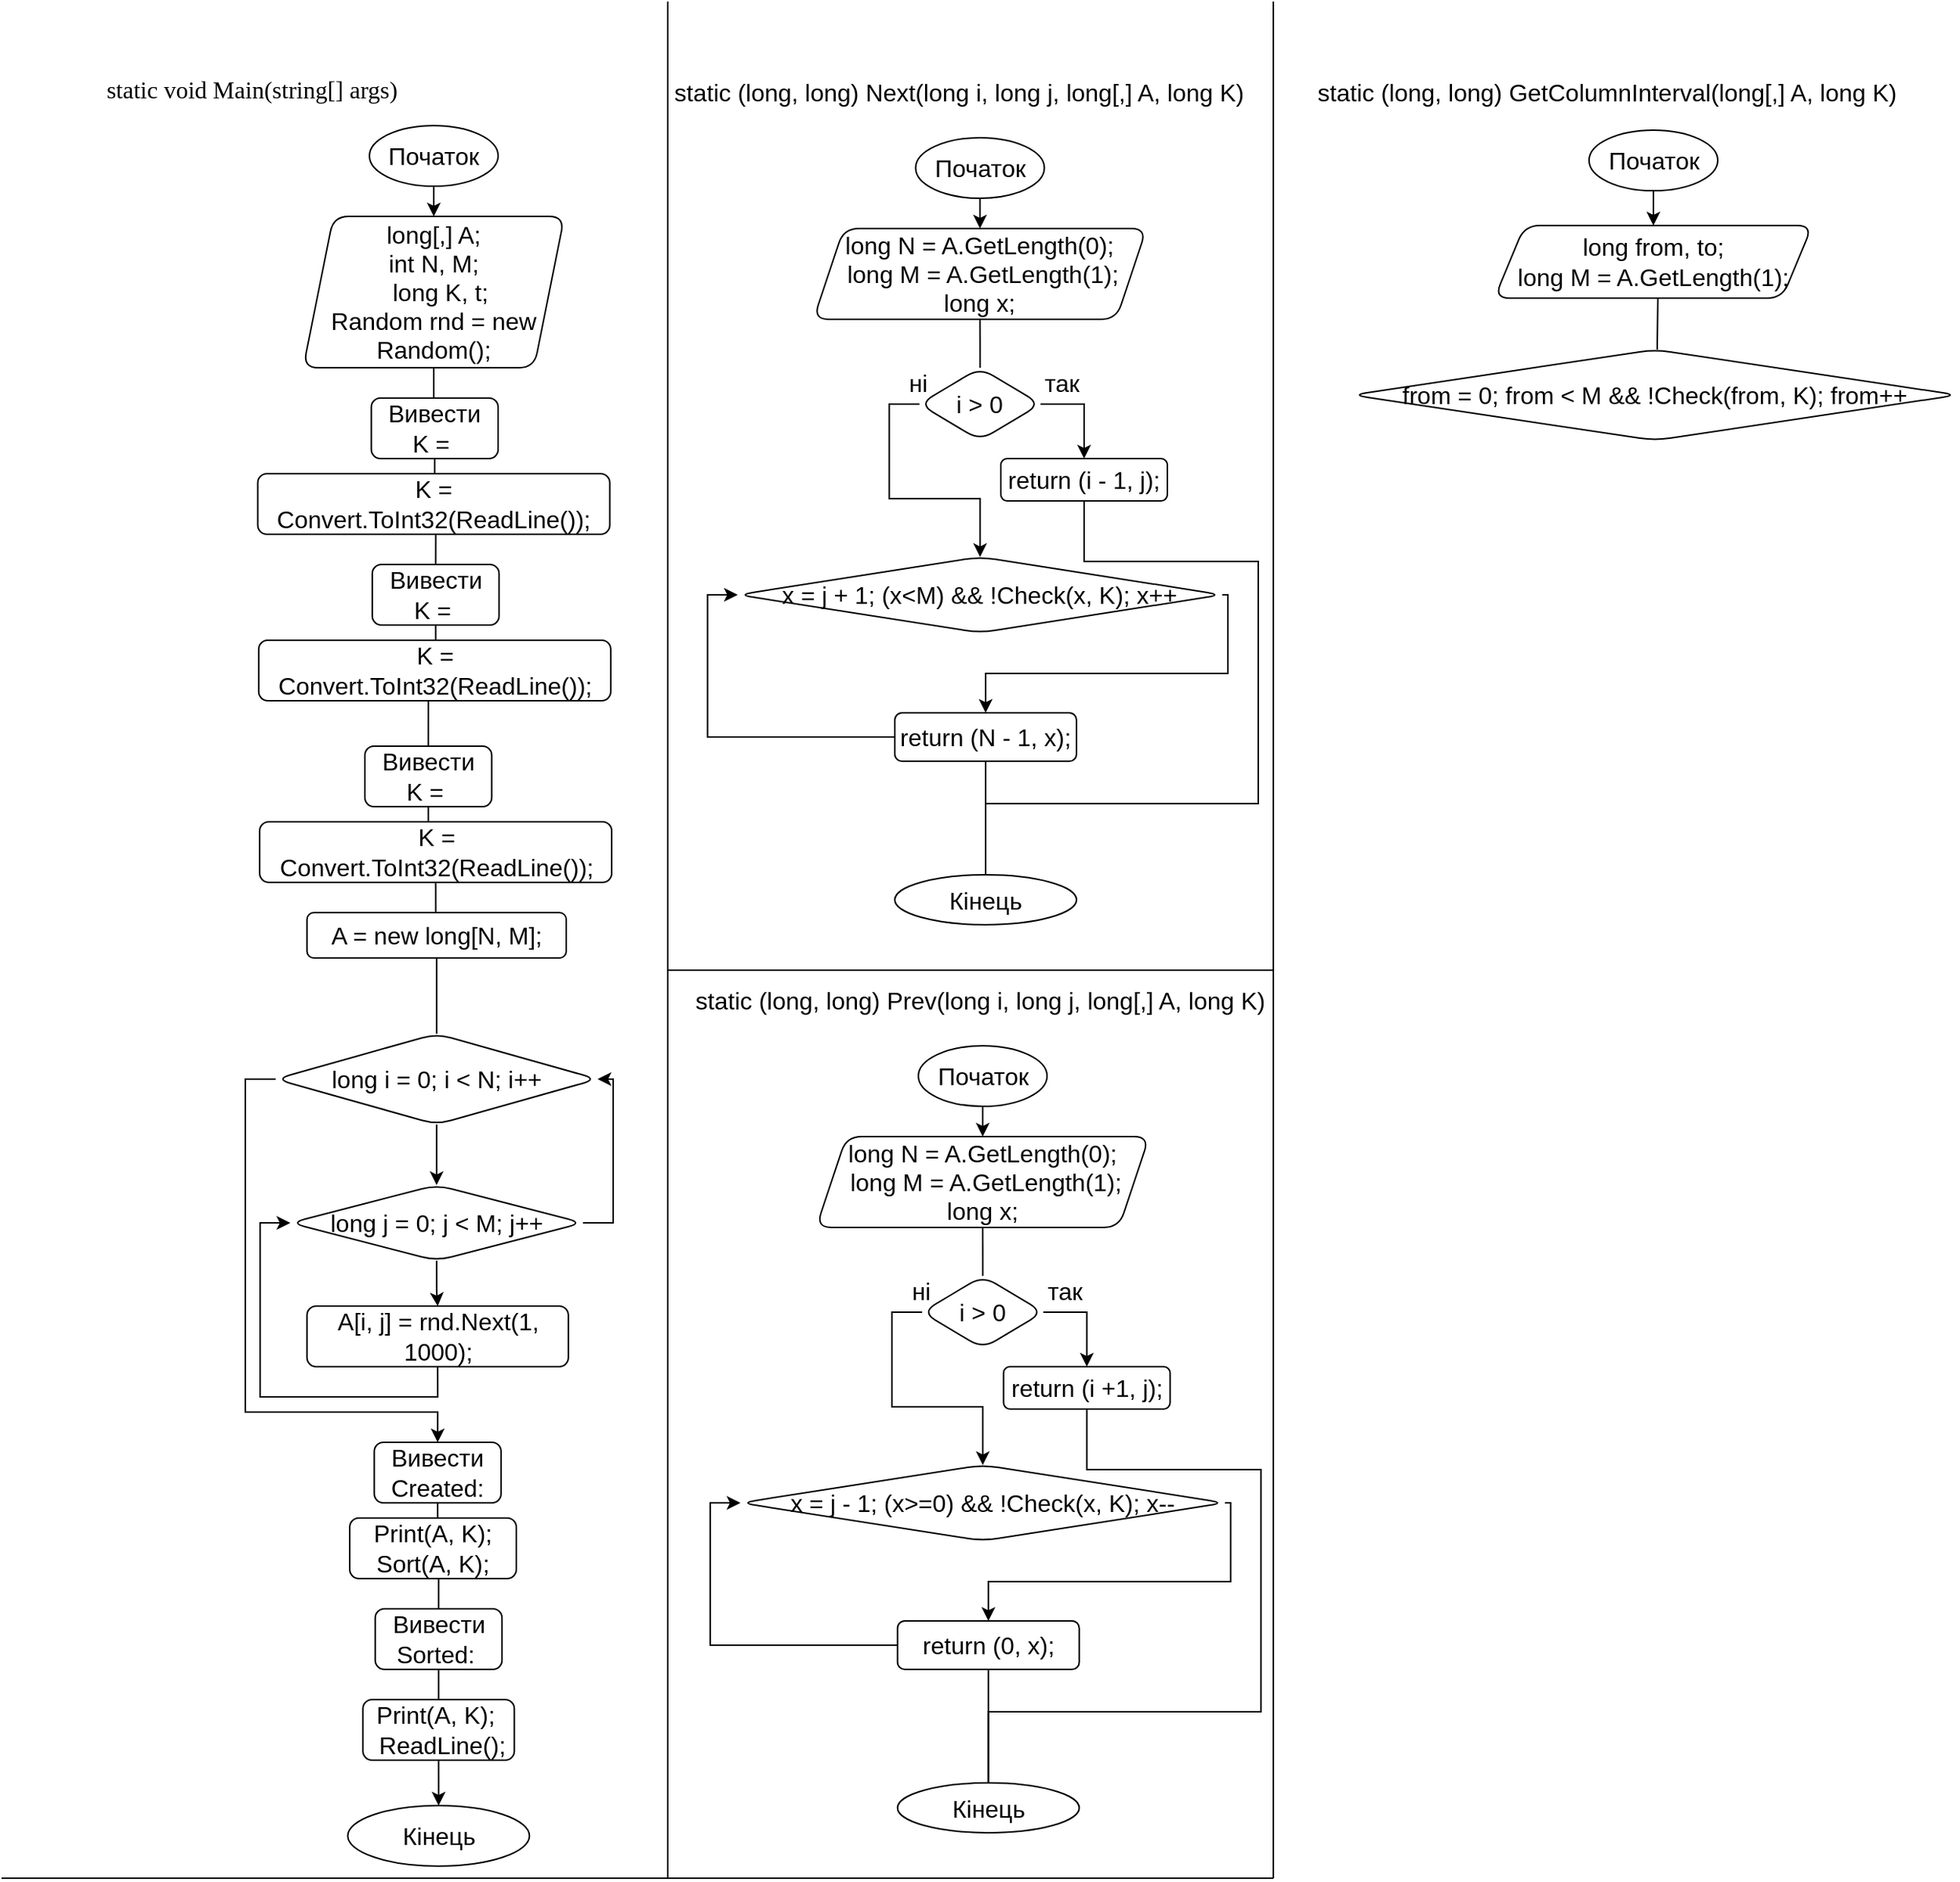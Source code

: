 <mxfile version="15.9.6" type="github">
  <diagram id="_CrB7jmD-zcUezFovFIp" name="Page-1">
    <mxGraphModel dx="500" dy="706" grid="1" gridSize="10" guides="1" tooltips="1" connect="1" arrows="1" fold="1" page="1" pageScale="1" pageWidth="827" pageHeight="1169" math="0" shadow="0">
      <root>
        <mxCell id="0" />
        <mxCell id="1" parent="0" />
        <mxCell id="nzrLz13nqQp0oSJpw0R1-1" value="&lt;span lang=&quot;EN-US&quot; style=&quot;line-height: 107% ; font-family: &amp;#34;consolas&amp;#34;&quot;&gt;&lt;font style=&quot;font-size: 16px&quot;&gt;static void Main(string[] args)&lt;/font&gt;&lt;/span&gt;" style="text;html=1;align=center;verticalAlign=middle;resizable=0;points=[];autosize=1;strokeColor=none;fillColor=none;strokeWidth=12;" vertex="1" parent="1">
          <mxGeometry x="20" y="50" width="290" height="20" as="geometry" />
        </mxCell>
        <mxCell id="nzrLz13nqQp0oSJpw0R1-3" style="edgeStyle=orthogonalEdgeStyle;rounded=0;orthogonalLoop=1;jettySize=auto;html=1;exitX=0.5;exitY=1;exitDx=0;exitDy=0;fontSize=16;" edge="1" parent="1" source="nzrLz13nqQp0oSJpw0R1-2" target="nzrLz13nqQp0oSJpw0R1-4">
          <mxGeometry relative="1" as="geometry">
            <mxPoint x="286" y="152" as="targetPoint" />
            <Array as="points">
              <mxPoint x="286" y="152" />
              <mxPoint x="286" y="152" />
            </Array>
          </mxGeometry>
        </mxCell>
        <mxCell id="nzrLz13nqQp0oSJpw0R1-2" value="Початок" style="ellipse;whiteSpace=wrap;html=1;fontSize=16;strokeWidth=1;" vertex="1" parent="1">
          <mxGeometry x="243" y="82" width="85" height="40" as="geometry" />
        </mxCell>
        <mxCell id="nzrLz13nqQp0oSJpw0R1-6" style="edgeStyle=orthogonalEdgeStyle;rounded=0;orthogonalLoop=1;jettySize=auto;html=1;exitX=0.5;exitY=1;exitDx=0;exitDy=0;fontSize=16;endArrow=none;endFill=0;" edge="1" parent="1" source="nzrLz13nqQp0oSJpw0R1-4" target="nzrLz13nqQp0oSJpw0R1-8">
          <mxGeometry relative="1" as="geometry">
            <mxPoint x="286" y="262" as="targetPoint" />
          </mxGeometry>
        </mxCell>
        <mxCell id="nzrLz13nqQp0oSJpw0R1-4" value="&lt;div&gt;long[,] A;&lt;/div&gt;&lt;div&gt;int N, M;&lt;/div&gt;&lt;div&gt;&amp;nbsp; long K, t;&lt;/div&gt;&lt;div&gt;Random rnd = new Random();&lt;br&gt;&lt;/div&gt;" style="shape=parallelogram;perimeter=parallelogramPerimeter;whiteSpace=wrap;html=1;fixedSize=1;fontSize=16;strokeWidth=1;rounded=1;" vertex="1" parent="1">
          <mxGeometry x="199.25" y="142" width="172.5" height="100" as="geometry" />
        </mxCell>
        <mxCell id="nzrLz13nqQp0oSJpw0R1-9" style="edgeStyle=orthogonalEdgeStyle;rounded=0;orthogonalLoop=1;jettySize=auto;html=1;exitX=0.5;exitY=1;exitDx=0;exitDy=0;fontSize=16;endArrow=none;endFill=0;" edge="1" parent="1" source="nzrLz13nqQp0oSJpw0R1-8" target="nzrLz13nqQp0oSJpw0R1-10">
          <mxGeometry relative="1" as="geometry">
            <mxPoint x="286" y="312" as="targetPoint" />
          </mxGeometry>
        </mxCell>
        <mxCell id="nzrLz13nqQp0oSJpw0R1-8" value="Вивести&lt;br&gt;K =&amp;nbsp;" style="rounded=1;whiteSpace=wrap;html=1;fontSize=16;strokeWidth=1;" vertex="1" parent="1">
          <mxGeometry x="244.25" y="262" width="83.75" height="40" as="geometry" />
        </mxCell>
        <mxCell id="nzrLz13nqQp0oSJpw0R1-19" style="edgeStyle=orthogonalEdgeStyle;rounded=0;orthogonalLoop=1;jettySize=auto;html=1;exitX=0.5;exitY=1;exitDx=0;exitDy=0;entryX=0.5;entryY=0;entryDx=0;entryDy=0;fontSize=16;endArrow=none;endFill=0;" edge="1" parent="1" source="nzrLz13nqQp0oSJpw0R1-10" target="nzrLz13nqQp0oSJpw0R1-12">
          <mxGeometry relative="1" as="geometry" />
        </mxCell>
        <mxCell id="nzrLz13nqQp0oSJpw0R1-10" value="K = Convert.ToInt32(ReadLine());" style="rounded=1;whiteSpace=wrap;html=1;fontSize=16;strokeWidth=1;" vertex="1" parent="1">
          <mxGeometry x="169.25" y="312" width="232.5" height="40" as="geometry" />
        </mxCell>
        <mxCell id="nzrLz13nqQp0oSJpw0R1-11" style="edgeStyle=orthogonalEdgeStyle;rounded=0;orthogonalLoop=1;jettySize=auto;html=1;exitX=0.5;exitY=1;exitDx=0;exitDy=0;fontSize=16;endArrow=none;endFill=0;" edge="1" source="nzrLz13nqQp0oSJpw0R1-12" target="nzrLz13nqQp0oSJpw0R1-13" parent="1">
          <mxGeometry relative="1" as="geometry">
            <mxPoint x="286.63" y="422" as="targetPoint" />
          </mxGeometry>
        </mxCell>
        <mxCell id="nzrLz13nqQp0oSJpw0R1-12" value="Вивести&lt;br&gt;K =&amp;nbsp;" style="rounded=1;whiteSpace=wrap;html=1;fontSize=16;strokeWidth=1;" vertex="1" parent="1">
          <mxGeometry x="244.88" y="372" width="83.75" height="40" as="geometry" />
        </mxCell>
        <mxCell id="nzrLz13nqQp0oSJpw0R1-20" style="edgeStyle=orthogonalEdgeStyle;rounded=0;orthogonalLoop=1;jettySize=auto;html=1;exitX=0.5;exitY=1;exitDx=0;exitDy=0;entryX=0.5;entryY=0;entryDx=0;entryDy=0;fontSize=16;endArrow=none;endFill=0;" edge="1" parent="1" source="nzrLz13nqQp0oSJpw0R1-13" target="nzrLz13nqQp0oSJpw0R1-17">
          <mxGeometry relative="1" as="geometry" />
        </mxCell>
        <mxCell id="nzrLz13nqQp0oSJpw0R1-13" value="K = Convert.ToInt32(ReadLine());" style="rounded=1;whiteSpace=wrap;html=1;fontSize=16;strokeWidth=1;" vertex="1" parent="1">
          <mxGeometry x="169.88" y="422" width="232.5" height="40" as="geometry" />
        </mxCell>
        <mxCell id="nzrLz13nqQp0oSJpw0R1-16" style="edgeStyle=orthogonalEdgeStyle;rounded=0;orthogonalLoop=1;jettySize=auto;html=1;exitX=0.5;exitY=1;exitDx=0;exitDy=0;fontSize=16;endArrow=none;endFill=0;" edge="1" source="nzrLz13nqQp0oSJpw0R1-17" target="nzrLz13nqQp0oSJpw0R1-18" parent="1">
          <mxGeometry relative="1" as="geometry">
            <mxPoint x="287.26" y="542" as="targetPoint" />
          </mxGeometry>
        </mxCell>
        <mxCell id="nzrLz13nqQp0oSJpw0R1-17" value="Вивести&lt;br&gt;K =&amp;nbsp;" style="rounded=1;whiteSpace=wrap;html=1;fontSize=16;strokeWidth=1;" vertex="1" parent="1">
          <mxGeometry x="240" y="492" width="83.75" height="40" as="geometry" />
        </mxCell>
        <mxCell id="nzrLz13nqQp0oSJpw0R1-21" style="edgeStyle=orthogonalEdgeStyle;rounded=0;orthogonalLoop=1;jettySize=auto;html=1;exitX=0.5;exitY=1;exitDx=0;exitDy=0;fontSize=16;endArrow=none;endFill=0;" edge="1" parent="1" source="nzrLz13nqQp0oSJpw0R1-18" target="nzrLz13nqQp0oSJpw0R1-22">
          <mxGeometry relative="1" as="geometry">
            <mxPoint x="287" y="602" as="targetPoint" />
          </mxGeometry>
        </mxCell>
        <mxCell id="nzrLz13nqQp0oSJpw0R1-18" value="K = Convert.ToInt32(ReadLine());" style="rounded=1;whiteSpace=wrap;html=1;fontSize=16;strokeWidth=1;" vertex="1" parent="1">
          <mxGeometry x="170.51" y="542" width="232.5" height="40" as="geometry" />
        </mxCell>
        <mxCell id="nzrLz13nqQp0oSJpw0R1-23" style="edgeStyle=orthogonalEdgeStyle;rounded=0;orthogonalLoop=1;jettySize=auto;html=1;exitX=0.5;exitY=1;exitDx=0;exitDy=0;fontSize=16;endArrow=none;endFill=0;" edge="1" parent="1" source="nzrLz13nqQp0oSJpw0R1-22" target="nzrLz13nqQp0oSJpw0R1-24">
          <mxGeometry relative="1" as="geometry">
            <mxPoint x="286.909" y="662" as="targetPoint" />
          </mxGeometry>
        </mxCell>
        <mxCell id="nzrLz13nqQp0oSJpw0R1-22" value="A = new long[N, M];" style="rounded=1;whiteSpace=wrap;html=1;fontSize=16;strokeWidth=1;" vertex="1" parent="1">
          <mxGeometry x="201.76" y="602" width="171.24" height="30" as="geometry" />
        </mxCell>
        <mxCell id="nzrLz13nqQp0oSJpw0R1-25" style="edgeStyle=orthogonalEdgeStyle;rounded=0;orthogonalLoop=1;jettySize=auto;html=1;exitX=0.5;exitY=1;exitDx=0;exitDy=0;fontSize=16;endArrow=classic;endFill=1;" edge="1" parent="1" source="nzrLz13nqQp0oSJpw0R1-24" target="nzrLz13nqQp0oSJpw0R1-26">
          <mxGeometry relative="1" as="geometry">
            <mxPoint x="287.75" y="782.0" as="targetPoint" />
          </mxGeometry>
        </mxCell>
        <mxCell id="nzrLz13nqQp0oSJpw0R1-31" style="edgeStyle=orthogonalEdgeStyle;rounded=0;orthogonalLoop=1;jettySize=auto;html=1;exitX=0;exitY=0.5;exitDx=0;exitDy=0;fontSize=16;endArrow=classic;endFill=1;entryX=0.5;entryY=0;entryDx=0;entryDy=0;" edge="1" parent="1" source="nzrLz13nqQp0oSJpw0R1-24" target="nzrLz13nqQp0oSJpw0R1-34">
          <mxGeometry relative="1" as="geometry">
            <mxPoint x="290" y="972.0" as="targetPoint" />
            <Array as="points">
              <mxPoint x="161" y="712" />
              <mxPoint x="161" y="932" />
              <mxPoint x="288" y="932" />
            </Array>
          </mxGeometry>
        </mxCell>
        <mxCell id="nzrLz13nqQp0oSJpw0R1-24" value="long i = 0; i &amp;lt; N; i++" style="rhombus;whiteSpace=wrap;html=1;rounded=1;fontSize=16;strokeWidth=1;" vertex="1" parent="1">
          <mxGeometry x="181.07" y="682" width="212.61" height="60" as="geometry" />
        </mxCell>
        <mxCell id="nzrLz13nqQp0oSJpw0R1-27" style="edgeStyle=orthogonalEdgeStyle;rounded=0;orthogonalLoop=1;jettySize=auto;html=1;exitX=0.5;exitY=1;exitDx=0;exitDy=0;fontSize=16;endArrow=classic;endFill=1;" edge="1" parent="1" source="nzrLz13nqQp0oSJpw0R1-26" target="nzrLz13nqQp0oSJpw0R1-28">
          <mxGeometry relative="1" as="geometry">
            <mxPoint x="287.75" y="862.0" as="targetPoint" />
          </mxGeometry>
        </mxCell>
        <mxCell id="nzrLz13nqQp0oSJpw0R1-30" style="edgeStyle=orthogonalEdgeStyle;rounded=0;orthogonalLoop=1;jettySize=auto;html=1;exitX=1;exitY=0.5;exitDx=0;exitDy=0;entryX=1;entryY=0.5;entryDx=0;entryDy=0;fontSize=16;endArrow=classic;endFill=1;" edge="1" parent="1" source="nzrLz13nqQp0oSJpw0R1-26" target="nzrLz13nqQp0oSJpw0R1-24">
          <mxGeometry relative="1" as="geometry" />
        </mxCell>
        <mxCell id="nzrLz13nqQp0oSJpw0R1-26" value="long j = 0; j &amp;lt; M; j++" style="rhombus;whiteSpace=wrap;html=1;rounded=1;fontSize=16;strokeWidth=1;" vertex="1" parent="1">
          <mxGeometry x="190.76" y="782" width="193.24" height="50" as="geometry" />
        </mxCell>
        <mxCell id="nzrLz13nqQp0oSJpw0R1-29" style="edgeStyle=orthogonalEdgeStyle;rounded=0;orthogonalLoop=1;jettySize=auto;html=1;exitX=0.5;exitY=1;exitDx=0;exitDy=0;fontSize=16;endArrow=classic;endFill=1;entryX=0;entryY=0.5;entryDx=0;entryDy=0;" edge="1" parent="1" source="nzrLz13nqQp0oSJpw0R1-28" target="nzrLz13nqQp0oSJpw0R1-26">
          <mxGeometry relative="1" as="geometry">
            <mxPoint x="120" y="812.0" as="targetPoint" />
          </mxGeometry>
        </mxCell>
        <mxCell id="nzrLz13nqQp0oSJpw0R1-28" value="A[i, j] = rnd.Next(1, 1000);" style="rounded=1;whiteSpace=wrap;html=1;fontSize=16;strokeWidth=1;" vertex="1" parent="1">
          <mxGeometry x="201.76" y="862" width="172.62" height="40" as="geometry" />
        </mxCell>
        <mxCell id="nzrLz13nqQp0oSJpw0R1-33" style="edgeStyle=orthogonalEdgeStyle;rounded=0;orthogonalLoop=1;jettySize=auto;html=1;exitX=0.5;exitY=1;exitDx=0;exitDy=0;fontSize=16;endArrow=none;endFill=0;" edge="1" source="nzrLz13nqQp0oSJpw0R1-34" target="nzrLz13nqQp0oSJpw0R1-36" parent="1">
          <mxGeometry relative="1" as="geometry">
            <mxPoint x="287.94" y="1002" as="targetPoint" />
          </mxGeometry>
        </mxCell>
        <mxCell id="nzrLz13nqQp0oSJpw0R1-34" value="Вивести&lt;br&gt;Created:" style="rounded=1;whiteSpace=wrap;html=1;fontSize=16;strokeWidth=1;" vertex="1" parent="1">
          <mxGeometry x="246.19" y="952" width="83.75" height="40" as="geometry" />
        </mxCell>
        <mxCell id="nzrLz13nqQp0oSJpw0R1-35" style="edgeStyle=orthogonalEdgeStyle;rounded=0;orthogonalLoop=1;jettySize=auto;html=1;exitX=0.5;exitY=1;exitDx=0;exitDy=0;entryX=0.5;entryY=0;entryDx=0;entryDy=0;fontSize=16;endArrow=none;endFill=0;" edge="1" source="nzrLz13nqQp0oSJpw0R1-36" target="nzrLz13nqQp0oSJpw0R1-38" parent="1">
          <mxGeometry relative="1" as="geometry" />
        </mxCell>
        <mxCell id="nzrLz13nqQp0oSJpw0R1-36" value="Print(A, K);&lt;br&gt;Sort(A, K);" style="rounded=1;whiteSpace=wrap;html=1;fontSize=16;strokeWidth=1;" vertex="1" parent="1">
          <mxGeometry x="230" y="1002" width="110" height="40" as="geometry" />
        </mxCell>
        <mxCell id="nzrLz13nqQp0oSJpw0R1-37" style="edgeStyle=orthogonalEdgeStyle;rounded=0;orthogonalLoop=1;jettySize=auto;html=1;exitX=0.5;exitY=1;exitDx=0;exitDy=0;fontSize=16;endArrow=none;endFill=0;entryX=0.5;entryY=0;entryDx=0;entryDy=0;" edge="1" source="nzrLz13nqQp0oSJpw0R1-38" target="nzrLz13nqQp0oSJpw0R1-45" parent="1">
          <mxGeometry relative="1" as="geometry">
            <mxPoint x="288.7" y="1117" as="targetPoint" />
          </mxGeometry>
        </mxCell>
        <mxCell id="nzrLz13nqQp0oSJpw0R1-38" value="Вивести&lt;br&gt;Sorted:&amp;nbsp;" style="rounded=1;whiteSpace=wrap;html=1;fontSize=16;strokeWidth=1;" vertex="1" parent="1">
          <mxGeometry x="246.82" y="1062" width="83.75" height="40" as="geometry" />
        </mxCell>
        <mxCell id="nzrLz13nqQp0oSJpw0R1-46" style="edgeStyle=orthogonalEdgeStyle;rounded=0;orthogonalLoop=1;jettySize=auto;html=1;exitX=0.5;exitY=1;exitDx=0;exitDy=0;fontSize=16;endArrow=classic;endFill=1;" edge="1" parent="1" source="nzrLz13nqQp0oSJpw0R1-45" target="nzrLz13nqQp0oSJpw0R1-47">
          <mxGeometry relative="1" as="geometry">
            <mxPoint x="288.412" y="1192" as="targetPoint" />
          </mxGeometry>
        </mxCell>
        <mxCell id="nzrLz13nqQp0oSJpw0R1-45" value="&lt;div&gt;Print(A, K);&lt;span&gt;&amp;nbsp; &amp;nbsp;ReadLine();&lt;/span&gt;&lt;/div&gt;" style="rounded=1;whiteSpace=wrap;html=1;fontSize=16;strokeWidth=1;" vertex="1" parent="1">
          <mxGeometry x="238.69" y="1122" width="100" height="40" as="geometry" />
        </mxCell>
        <mxCell id="nzrLz13nqQp0oSJpw0R1-47" value="Кінець" style="ellipse;whiteSpace=wrap;html=1;rounded=1;fontSize=16;strokeWidth=1;" vertex="1" parent="1">
          <mxGeometry x="228.69" y="1192" width="120" height="40" as="geometry" />
        </mxCell>
        <mxCell id="nzrLz13nqQp0oSJpw0R1-48" value="static (long, long) Next(long i, long j, long[,] A, long K)" style="text;html=1;align=center;verticalAlign=middle;resizable=0;points=[];autosize=1;strokeColor=none;fillColor=none;fontSize=16;" vertex="1" parent="1">
          <mxGeometry x="437" y="50" width="390" height="20" as="geometry" />
        </mxCell>
        <mxCell id="nzrLz13nqQp0oSJpw0R1-49" value="" style="endArrow=none;html=1;rounded=0;fontSize=16;" edge="1" parent="1">
          <mxGeometry width="50" height="50" relative="1" as="geometry">
            <mxPoint x="440" y="1240" as="sourcePoint" />
            <mxPoint x="440" as="targetPoint" />
          </mxGeometry>
        </mxCell>
        <mxCell id="nzrLz13nqQp0oSJpw0R1-50" style="edgeStyle=orthogonalEdgeStyle;rounded=0;orthogonalLoop=1;jettySize=auto;html=1;exitX=0.5;exitY=1;exitDx=0;exitDy=0;fontSize=16;" edge="1" source="nzrLz13nqQp0oSJpw0R1-51" target="nzrLz13nqQp0oSJpw0R1-53" parent="1">
          <mxGeometry relative="1" as="geometry">
            <mxPoint x="646.75" y="160" as="targetPoint" />
            <Array as="points">
              <mxPoint x="646.75" y="160" />
              <mxPoint x="646.75" y="160" />
            </Array>
          </mxGeometry>
        </mxCell>
        <mxCell id="nzrLz13nqQp0oSJpw0R1-51" value="Початок" style="ellipse;whiteSpace=wrap;html=1;fontSize=16;strokeWidth=1;" vertex="1" parent="1">
          <mxGeometry x="603.75" y="90" width="85" height="40" as="geometry" />
        </mxCell>
        <mxCell id="nzrLz13nqQp0oSJpw0R1-52" style="edgeStyle=orthogonalEdgeStyle;rounded=0;orthogonalLoop=1;jettySize=auto;html=1;exitX=0.5;exitY=1;exitDx=0;exitDy=0;fontSize=16;endArrow=none;endFill=0;" edge="1" source="nzrLz13nqQp0oSJpw0R1-53" parent="1" target="nzrLz13nqQp0oSJpw0R1-54">
          <mxGeometry relative="1" as="geometry">
            <mxPoint x="647" y="250" as="targetPoint" />
          </mxGeometry>
        </mxCell>
        <mxCell id="nzrLz13nqQp0oSJpw0R1-53" value="&lt;div&gt;&lt;div&gt;long N = A.GetLength(0);&lt;/div&gt;&lt;div&gt;&amp;nbsp;long M = A.GetLength(1);&lt;/div&gt;&lt;/div&gt;&lt;div&gt;long x;&lt;br&gt;&lt;/div&gt;" style="shape=parallelogram;perimeter=parallelogramPerimeter;whiteSpace=wrap;html=1;fixedSize=1;fontSize=16;strokeWidth=1;rounded=1;" vertex="1" parent="1">
          <mxGeometry x="536.25" y="150" width="220" height="60" as="geometry" />
        </mxCell>
        <mxCell id="nzrLz13nqQp0oSJpw0R1-55" style="edgeStyle=orthogonalEdgeStyle;rounded=0;orthogonalLoop=1;jettySize=auto;html=1;exitX=1;exitY=0.5;exitDx=0;exitDy=0;fontSize=16;endArrow=classic;endFill=1;" edge="1" parent="1" source="nzrLz13nqQp0oSJpw0R1-54" target="nzrLz13nqQp0oSJpw0R1-59">
          <mxGeometry relative="1" as="geometry">
            <mxPoint x="720" y="320" as="targetPoint" />
          </mxGeometry>
        </mxCell>
        <mxCell id="nzrLz13nqQp0oSJpw0R1-56" style="edgeStyle=orthogonalEdgeStyle;rounded=0;orthogonalLoop=1;jettySize=auto;html=1;exitX=0;exitY=0.5;exitDx=0;exitDy=0;fontSize=16;endArrow=classic;endFill=1;" edge="1" parent="1" source="nzrLz13nqQp0oSJpw0R1-54" target="nzrLz13nqQp0oSJpw0R1-61">
          <mxGeometry relative="1" as="geometry">
            <mxPoint x="650.0" y="350" as="targetPoint" />
          </mxGeometry>
        </mxCell>
        <mxCell id="nzrLz13nqQp0oSJpw0R1-54" value="i &amp;gt; 0" style="rhombus;whiteSpace=wrap;html=1;rounded=1;fontSize=16;strokeWidth=1;" vertex="1" parent="1">
          <mxGeometry x="606.25" y="242" width="80" height="48" as="geometry" />
        </mxCell>
        <mxCell id="nzrLz13nqQp0oSJpw0R1-57" value="так" style="text;html=1;align=center;verticalAlign=middle;resizable=0;points=[];autosize=1;strokeColor=none;fillColor=none;fontSize=16;" vertex="1" parent="1">
          <mxGeometry x="680" y="242" width="40" height="20" as="geometry" />
        </mxCell>
        <mxCell id="nzrLz13nqQp0oSJpw0R1-58" value="ні" style="text;html=1;align=center;verticalAlign=middle;resizable=0;points=[];autosize=1;strokeColor=none;fillColor=none;fontSize=16;" vertex="1" parent="1">
          <mxGeometry x="590" y="242" width="30" height="20" as="geometry" />
        </mxCell>
        <mxCell id="nzrLz13nqQp0oSJpw0R1-64" style="edgeStyle=orthogonalEdgeStyle;rounded=0;orthogonalLoop=1;jettySize=auto;html=1;exitX=0.5;exitY=0;exitDx=0;exitDy=0;fontSize=16;endArrow=none;endFill=0;" edge="1" parent="1" source="nzrLz13nqQp0oSJpw0R1-59">
          <mxGeometry relative="1" as="geometry">
            <mxPoint x="650" y="597" as="targetPoint" />
            <mxPoint x="715" y="297" as="sourcePoint" />
            <Array as="points">
              <mxPoint x="715" y="370" />
              <mxPoint x="830" y="370" />
              <mxPoint x="830" y="530" />
              <mxPoint x="650" y="530" />
            </Array>
          </mxGeometry>
        </mxCell>
        <mxCell id="nzrLz13nqQp0oSJpw0R1-59" value="return (i - 1, j);" style="rounded=1;whiteSpace=wrap;html=1;fontSize=16;strokeWidth=1;" vertex="1" parent="1">
          <mxGeometry x="660" y="302" width="110" height="28" as="geometry" />
        </mxCell>
        <mxCell id="nzrLz13nqQp0oSJpw0R1-62" style="edgeStyle=orthogonalEdgeStyle;rounded=0;orthogonalLoop=1;jettySize=auto;html=1;exitX=1;exitY=0.5;exitDx=0;exitDy=0;fontSize=16;endArrow=classic;endFill=1;" edge="1" parent="1" source="nzrLz13nqQp0oSJpw0R1-61" target="nzrLz13nqQp0oSJpw0R1-65">
          <mxGeometry relative="1" as="geometry">
            <mxPoint x="650" y="470" as="targetPoint" />
            <Array as="points">
              <mxPoint x="810" y="444" />
              <mxPoint x="650" y="444" />
            </Array>
          </mxGeometry>
        </mxCell>
        <mxCell id="nzrLz13nqQp0oSJpw0R1-61" value="x = j + 1; (x&amp;lt;M) &amp;amp;&amp;amp; !Check(x, K); x++" style="rhombus;whiteSpace=wrap;html=1;rounded=1;fontSize=16;strokeWidth=1;" vertex="1" parent="1">
          <mxGeometry x="486.25" y="367" width="320" height="50" as="geometry" />
        </mxCell>
        <mxCell id="nzrLz13nqQp0oSJpw0R1-70" style="edgeStyle=orthogonalEdgeStyle;rounded=0;orthogonalLoop=1;jettySize=auto;html=1;exitX=0.5;exitY=1;exitDx=0;exitDy=0;entryX=0.5;entryY=0;entryDx=0;entryDy=0;fontSize=16;endArrow=none;endFill=0;" edge="1" parent="1" source="nzrLz13nqQp0oSJpw0R1-65" target="nzrLz13nqQp0oSJpw0R1-66">
          <mxGeometry relative="1" as="geometry" />
        </mxCell>
        <mxCell id="nzrLz13nqQp0oSJpw0R1-72" style="edgeStyle=orthogonalEdgeStyle;rounded=0;orthogonalLoop=1;jettySize=auto;html=1;exitX=0;exitY=0.5;exitDx=0;exitDy=0;entryX=0;entryY=0.5;entryDx=0;entryDy=0;fontSize=16;endArrow=classic;endFill=1;" edge="1" parent="1" source="nzrLz13nqQp0oSJpw0R1-65" target="nzrLz13nqQp0oSJpw0R1-61">
          <mxGeometry relative="1" as="geometry" />
        </mxCell>
        <mxCell id="nzrLz13nqQp0oSJpw0R1-65" value="return (N - 1, x);" style="rounded=1;whiteSpace=wrap;html=1;fontSize=16;strokeWidth=1;" vertex="1" parent="1">
          <mxGeometry x="590" y="470" width="120" height="32" as="geometry" />
        </mxCell>
        <mxCell id="nzrLz13nqQp0oSJpw0R1-66" value="Кінець" style="ellipse;whiteSpace=wrap;html=1;rounded=1;fontSize=16;strokeWidth=1;" vertex="1" parent="1">
          <mxGeometry x="590" y="577" width="120" height="33" as="geometry" />
        </mxCell>
        <mxCell id="nzrLz13nqQp0oSJpw0R1-67" value="" style="endArrow=none;html=1;rounded=0;fontSize=16;" edge="1" parent="1">
          <mxGeometry width="50" height="50" relative="1" as="geometry">
            <mxPoint x="840" y="1240" as="sourcePoint" />
            <mxPoint x="840" as="targetPoint" />
          </mxGeometry>
        </mxCell>
        <mxCell id="nzrLz13nqQp0oSJpw0R1-68" value="" style="endArrow=none;html=1;rounded=0;fontSize=16;" edge="1" parent="1">
          <mxGeometry width="50" height="50" relative="1" as="geometry">
            <mxPoint x="440" y="640" as="sourcePoint" />
            <mxPoint x="840" y="640" as="targetPoint" />
          </mxGeometry>
        </mxCell>
        <mxCell id="nzrLz13nqQp0oSJpw0R1-69" value="static (long, long) Prev(long i, long j, long[,] A, long K)" style="text;html=1;align=center;verticalAlign=middle;resizable=0;points=[];autosize=1;strokeColor=none;fillColor=none;fontSize=16;" vertex="1" parent="1">
          <mxGeometry x="451.25" y="650" width="390" height="20" as="geometry" />
        </mxCell>
        <mxCell id="nzrLz13nqQp0oSJpw0R1-90" style="edgeStyle=orthogonalEdgeStyle;rounded=0;orthogonalLoop=1;jettySize=auto;html=1;exitX=0.5;exitY=1;exitDx=0;exitDy=0;fontSize=16;" edge="1" source="nzrLz13nqQp0oSJpw0R1-91" target="nzrLz13nqQp0oSJpw0R1-93" parent="1">
          <mxGeometry relative="1" as="geometry">
            <mxPoint x="648.55" y="760" as="targetPoint" />
            <Array as="points">
              <mxPoint x="648.55" y="760" />
              <mxPoint x="648.55" y="760" />
            </Array>
          </mxGeometry>
        </mxCell>
        <mxCell id="nzrLz13nqQp0oSJpw0R1-91" value="Початок" style="ellipse;whiteSpace=wrap;html=1;fontSize=16;strokeWidth=1;" vertex="1" parent="1">
          <mxGeometry x="605.55" y="690" width="85" height="40" as="geometry" />
        </mxCell>
        <mxCell id="nzrLz13nqQp0oSJpw0R1-92" style="edgeStyle=orthogonalEdgeStyle;rounded=0;orthogonalLoop=1;jettySize=auto;html=1;exitX=0.5;exitY=1;exitDx=0;exitDy=0;fontSize=16;endArrow=none;endFill=0;" edge="1" source="nzrLz13nqQp0oSJpw0R1-93" target="nzrLz13nqQp0oSJpw0R1-96" parent="1">
          <mxGeometry relative="1" as="geometry">
            <mxPoint x="648.8" y="850" as="targetPoint" />
          </mxGeometry>
        </mxCell>
        <mxCell id="nzrLz13nqQp0oSJpw0R1-93" value="&lt;div&gt;&lt;div&gt;long N = A.GetLength(0);&lt;/div&gt;&lt;div&gt;&amp;nbsp;long M = A.GetLength(1);&lt;/div&gt;&lt;/div&gt;&lt;div&gt;long x;&lt;br&gt;&lt;/div&gt;" style="shape=parallelogram;perimeter=parallelogramPerimeter;whiteSpace=wrap;html=1;fixedSize=1;fontSize=16;strokeWidth=1;rounded=1;" vertex="1" parent="1">
          <mxGeometry x="538.05" y="750" width="220" height="60" as="geometry" />
        </mxCell>
        <mxCell id="nzrLz13nqQp0oSJpw0R1-94" style="edgeStyle=orthogonalEdgeStyle;rounded=0;orthogonalLoop=1;jettySize=auto;html=1;exitX=1;exitY=0.5;exitDx=0;exitDy=0;fontSize=16;endArrow=classic;endFill=1;" edge="1" source="nzrLz13nqQp0oSJpw0R1-96" target="nzrLz13nqQp0oSJpw0R1-100" parent="1">
          <mxGeometry relative="1" as="geometry">
            <mxPoint x="721.8" y="920" as="targetPoint" />
          </mxGeometry>
        </mxCell>
        <mxCell id="nzrLz13nqQp0oSJpw0R1-95" style="edgeStyle=orthogonalEdgeStyle;rounded=0;orthogonalLoop=1;jettySize=auto;html=1;exitX=0;exitY=0.5;exitDx=0;exitDy=0;fontSize=16;endArrow=classic;endFill=1;" edge="1" source="nzrLz13nqQp0oSJpw0R1-96" target="nzrLz13nqQp0oSJpw0R1-102" parent="1">
          <mxGeometry relative="1" as="geometry">
            <mxPoint x="651.8" y="950" as="targetPoint" />
          </mxGeometry>
        </mxCell>
        <mxCell id="nzrLz13nqQp0oSJpw0R1-96" value="i &amp;gt; 0" style="rhombus;whiteSpace=wrap;html=1;rounded=1;fontSize=16;strokeWidth=1;" vertex="1" parent="1">
          <mxGeometry x="608.05" y="842" width="80" height="48" as="geometry" />
        </mxCell>
        <mxCell id="nzrLz13nqQp0oSJpw0R1-97" value="так" style="text;html=1;align=center;verticalAlign=middle;resizable=0;points=[];autosize=1;strokeColor=none;fillColor=none;fontSize=16;" vertex="1" parent="1">
          <mxGeometry x="681.8" y="842" width="40" height="20" as="geometry" />
        </mxCell>
        <mxCell id="nzrLz13nqQp0oSJpw0R1-98" value="ні" style="text;html=1;align=center;verticalAlign=middle;resizable=0;points=[];autosize=1;strokeColor=none;fillColor=none;fontSize=16;" vertex="1" parent="1">
          <mxGeometry x="591.8" y="842" width="30" height="20" as="geometry" />
        </mxCell>
        <mxCell id="nzrLz13nqQp0oSJpw0R1-99" style="edgeStyle=orthogonalEdgeStyle;rounded=0;orthogonalLoop=1;jettySize=auto;html=1;exitX=0.5;exitY=0;exitDx=0;exitDy=0;fontSize=16;endArrow=none;endFill=0;" edge="1" source="nzrLz13nqQp0oSJpw0R1-100" parent="1">
          <mxGeometry relative="1" as="geometry">
            <mxPoint x="651.8" y="1197" as="targetPoint" />
            <mxPoint x="716.8" y="897" as="sourcePoint" />
            <Array as="points">
              <mxPoint x="716.8" y="970" />
              <mxPoint x="831.8" y="970" />
              <mxPoint x="831.8" y="1130" />
              <mxPoint x="651.8" y="1130" />
            </Array>
          </mxGeometry>
        </mxCell>
        <mxCell id="nzrLz13nqQp0oSJpw0R1-100" value="return (i +1, j);" style="rounded=1;whiteSpace=wrap;html=1;fontSize=16;strokeWidth=1;" vertex="1" parent="1">
          <mxGeometry x="661.8" y="902" width="110" height="28" as="geometry" />
        </mxCell>
        <mxCell id="nzrLz13nqQp0oSJpw0R1-101" style="edgeStyle=orthogonalEdgeStyle;rounded=0;orthogonalLoop=1;jettySize=auto;html=1;exitX=1;exitY=0.5;exitDx=0;exitDy=0;fontSize=16;endArrow=classic;endFill=1;" edge="1" source="nzrLz13nqQp0oSJpw0R1-102" target="nzrLz13nqQp0oSJpw0R1-105" parent="1">
          <mxGeometry relative="1" as="geometry">
            <mxPoint x="651.8" y="1070" as="targetPoint" />
            <Array as="points">
              <mxPoint x="811.8" y="1044" />
              <mxPoint x="651.8" y="1044" />
            </Array>
          </mxGeometry>
        </mxCell>
        <mxCell id="nzrLz13nqQp0oSJpw0R1-102" value="x = j - 1; (x&amp;gt;=0) &amp;amp;&amp;amp; !Check(x, K); x--" style="rhombus;whiteSpace=wrap;html=1;rounded=1;fontSize=16;strokeWidth=1;" vertex="1" parent="1">
          <mxGeometry x="488.05" y="967" width="320" height="50" as="geometry" />
        </mxCell>
        <mxCell id="nzrLz13nqQp0oSJpw0R1-103" style="edgeStyle=orthogonalEdgeStyle;rounded=0;orthogonalLoop=1;jettySize=auto;html=1;exitX=0.5;exitY=1;exitDx=0;exitDy=0;entryX=0.5;entryY=0;entryDx=0;entryDy=0;fontSize=16;endArrow=none;endFill=0;" edge="1" source="nzrLz13nqQp0oSJpw0R1-105" target="nzrLz13nqQp0oSJpw0R1-106" parent="1">
          <mxGeometry relative="1" as="geometry" />
        </mxCell>
        <mxCell id="nzrLz13nqQp0oSJpw0R1-104" style="edgeStyle=orthogonalEdgeStyle;rounded=0;orthogonalLoop=1;jettySize=auto;html=1;exitX=0;exitY=0.5;exitDx=0;exitDy=0;entryX=0;entryY=0.5;entryDx=0;entryDy=0;fontSize=16;endArrow=classic;endFill=1;" edge="1" source="nzrLz13nqQp0oSJpw0R1-105" target="nzrLz13nqQp0oSJpw0R1-102" parent="1">
          <mxGeometry relative="1" as="geometry" />
        </mxCell>
        <mxCell id="nzrLz13nqQp0oSJpw0R1-105" value="return (0, x);" style="rounded=1;whiteSpace=wrap;html=1;fontSize=16;strokeWidth=1;" vertex="1" parent="1">
          <mxGeometry x="591.8" y="1070" width="120" height="32" as="geometry" />
        </mxCell>
        <mxCell id="nzrLz13nqQp0oSJpw0R1-106" value="Кінець" style="ellipse;whiteSpace=wrap;html=1;rounded=1;fontSize=16;strokeWidth=1;" vertex="1" parent="1">
          <mxGeometry x="591.8" y="1177" width="120" height="33" as="geometry" />
        </mxCell>
        <mxCell id="nzrLz13nqQp0oSJpw0R1-107" value="" style="endArrow=none;html=1;rounded=0;fontSize=16;" edge="1" parent="1">
          <mxGeometry width="50" height="50" relative="1" as="geometry">
            <mxPoint y="1240" as="sourcePoint" />
            <mxPoint x="840" y="1240" as="targetPoint" />
          </mxGeometry>
        </mxCell>
        <mxCell id="nzrLz13nqQp0oSJpw0R1-109" value="static (long, long) GetColumnInterval(long[,] A, long K)" style="text;html=1;align=center;verticalAlign=middle;resizable=0;points=[];autosize=1;strokeColor=none;fillColor=none;fontSize=16;" vertex="1" parent="1">
          <mxGeometry x="860" y="50" width="400" height="20" as="geometry" />
        </mxCell>
        <mxCell id="nzrLz13nqQp0oSJpw0R1-116" style="edgeStyle=orthogonalEdgeStyle;rounded=0;orthogonalLoop=1;jettySize=auto;html=1;exitX=0.5;exitY=1;exitDx=0;exitDy=0;entryX=0.5;entryY=0;entryDx=0;entryDy=0;fontSize=16;endArrow=classic;endFill=1;" edge="1" parent="1" source="nzrLz13nqQp0oSJpw0R1-111" target="nzrLz13nqQp0oSJpw0R1-112">
          <mxGeometry relative="1" as="geometry" />
        </mxCell>
        <mxCell id="nzrLz13nqQp0oSJpw0R1-111" value="Початок" style="ellipse;whiteSpace=wrap;html=1;fontSize=16;strokeWidth=1;" vertex="1" parent="1">
          <mxGeometry x="1048.5" y="85" width="85" height="40" as="geometry" />
        </mxCell>
        <mxCell id="nzrLz13nqQp0oSJpw0R1-114" style="edgeStyle=orthogonalEdgeStyle;rounded=0;orthogonalLoop=1;jettySize=auto;html=1;exitX=0.5;exitY=1;exitDx=0;exitDy=0;fontSize=16;endArrow=none;endFill=0;" edge="1" parent="1">
          <mxGeometry relative="1" as="geometry">
            <mxPoint x="1093.5" y="230" as="targetPoint" />
            <mxPoint x="1041" y="190" as="sourcePoint" />
          </mxGeometry>
        </mxCell>
        <mxCell id="nzrLz13nqQp0oSJpw0R1-112" value="&lt;div&gt;&lt;div&gt;&lt;div&gt;long from, to;&lt;/div&gt;&lt;div&gt;long M = A.GetLength(1);&lt;/div&gt;&lt;/div&gt;&lt;/div&gt;" style="shape=parallelogram;perimeter=parallelogramPerimeter;whiteSpace=wrap;html=1;fixedSize=1;fontSize=16;strokeWidth=1;rounded=1;" vertex="1" parent="1">
          <mxGeometry x="986" y="148" width="210" height="48" as="geometry" />
        </mxCell>
        <mxCell id="nzrLz13nqQp0oSJpw0R1-115" value="from = 0; from &amp;lt; M &amp;amp;&amp;amp; !Check(from, K); from++" style="rhombus;whiteSpace=wrap;html=1;rounded=1;fontSize=16;strokeWidth=1;" vertex="1" parent="1">
          <mxGeometry x="892" y="230" width="400" height="60" as="geometry" />
        </mxCell>
      </root>
    </mxGraphModel>
  </diagram>
</mxfile>

